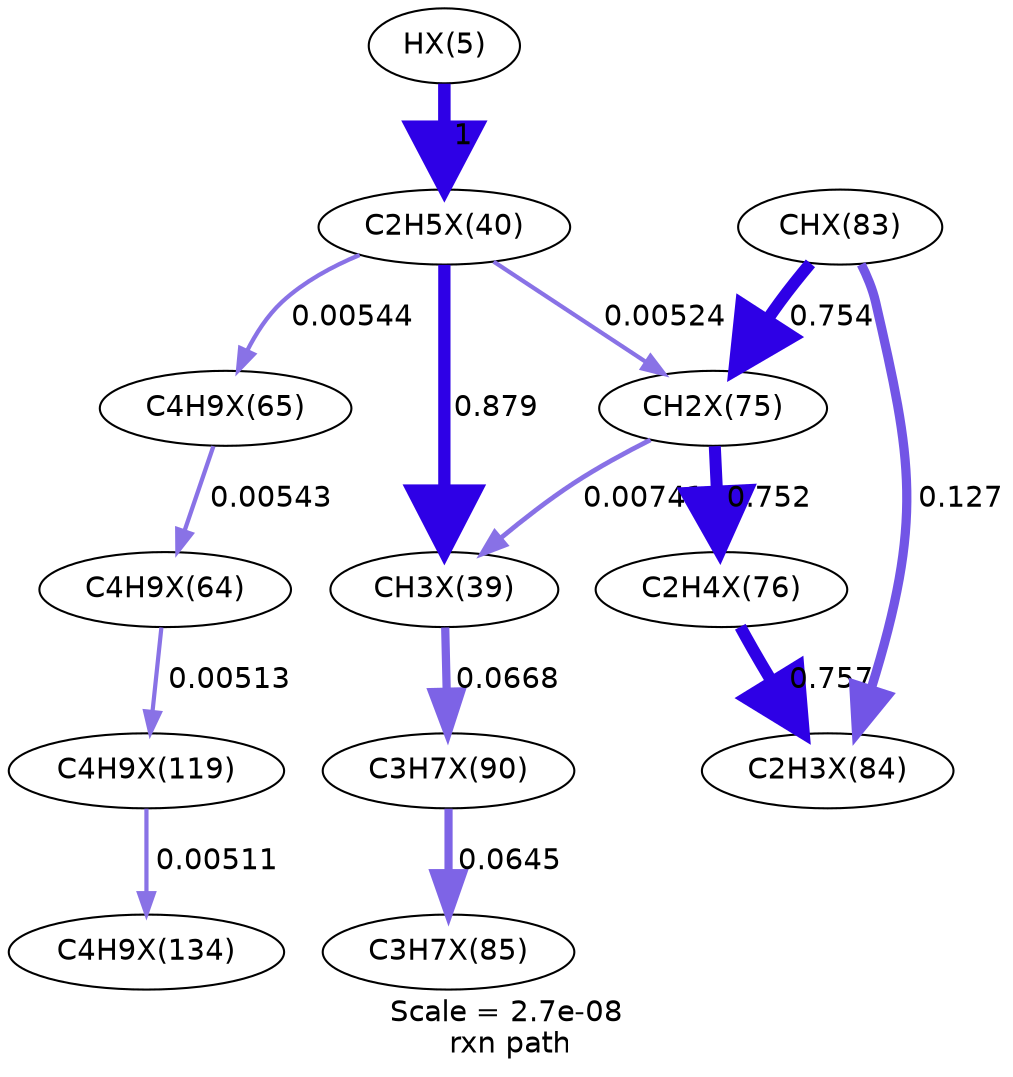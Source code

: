 digraph reaction_paths {
center=1;
s9 -> s12[fontname="Helvetica", style="setlinewidth(6)", arrowsize=3, color="0.7, 1.5, 0.9"
, label=" 1"];
s12 -> s11[fontname="Helvetica", style="setlinewidth(5.9)", arrowsize=2.95, color="0.7, 1.38, 0.9"
, label=" 0.879"];
s12 -> s16[fontname="Helvetica", style="setlinewidth(2.04)", arrowsize=1.02, color="0.7, 0.505, 0.9"
, label=" 0.00524"];
s12 -> s14[fontname="Helvetica", style="setlinewidth(2.06)", arrowsize=1.03, color="0.7, 0.505, 0.9"
, label=" 0.00544"];
s17 -> s22[fontname="Helvetica", style="setlinewidth(5.79)", arrowsize=2.9, color="0.7, 1.26, 0.9"
, label=" 0.757"];
s16 -> s17[fontname="Helvetica", style="setlinewidth(5.78)", arrowsize=2.89, color="0.7, 1.25, 0.9"
, label=" 0.752"];
s21 -> s22[fontname="Helvetica", style="setlinewidth(4.44)", arrowsize=2.22, color="0.7, 0.627, 0.9"
, label=" 0.127"];
s16 -> s11[fontname="Helvetica", style="setlinewidth(2.3)", arrowsize=1.15, color="0.7, 0.507, 0.9"
, label=" 0.00741"];
s11 -> s27[fontname="Helvetica", style="setlinewidth(3.96)", arrowsize=1.98, color="0.7, 0.567, 0.9"
, label=" 0.0668"];
s21 -> s16[fontname="Helvetica", style="setlinewidth(5.79)", arrowsize=2.89, color="0.7, 1.25, 0.9"
, label=" 0.754"];
s14 -> s13[fontname="Helvetica", style="setlinewidth(2.06)", arrowsize=1.03, color="0.7, 0.505, 0.9"
, label=" 0.00543"];
s13 -> s46[fontname="Helvetica", style="setlinewidth(2.02)", arrowsize=1.01, color="0.7, 0.505, 0.9"
, label=" 0.00513"];
s46 -> s54[fontname="Helvetica", style="setlinewidth(2.02)", arrowsize=1.01, color="0.7, 0.505, 0.9"
, label=" 0.00511"];
s27 -> s23[fontname="Helvetica", style="setlinewidth(3.93)", arrowsize=1.97, color="0.7, 0.565, 0.9"
, label=" 0.0645"];
s9 [ fontname="Helvetica", label="HX(5)"];
s11 [ fontname="Helvetica", label="CH3X(39)"];
s12 [ fontname="Helvetica", label="C2H5X(40)"];
s13 [ fontname="Helvetica", label="C4H9X(64)"];
s14 [ fontname="Helvetica", label="C4H9X(65)"];
s16 [ fontname="Helvetica", label="CH2X(75)"];
s17 [ fontname="Helvetica", label="C2H4X(76)"];
s21 [ fontname="Helvetica", label="CHX(83)"];
s22 [ fontname="Helvetica", label="C2H3X(84)"];
s23 [ fontname="Helvetica", label="C3H7X(85)"];
s27 [ fontname="Helvetica", label="C3H7X(90)"];
s46 [ fontname="Helvetica", label="C4H9X(119)"];
s54 [ fontname="Helvetica", label="C4H9X(134)"];
 label = "Scale = 2.7e-08\l rxn path";
 fontname = "Helvetica";
}
